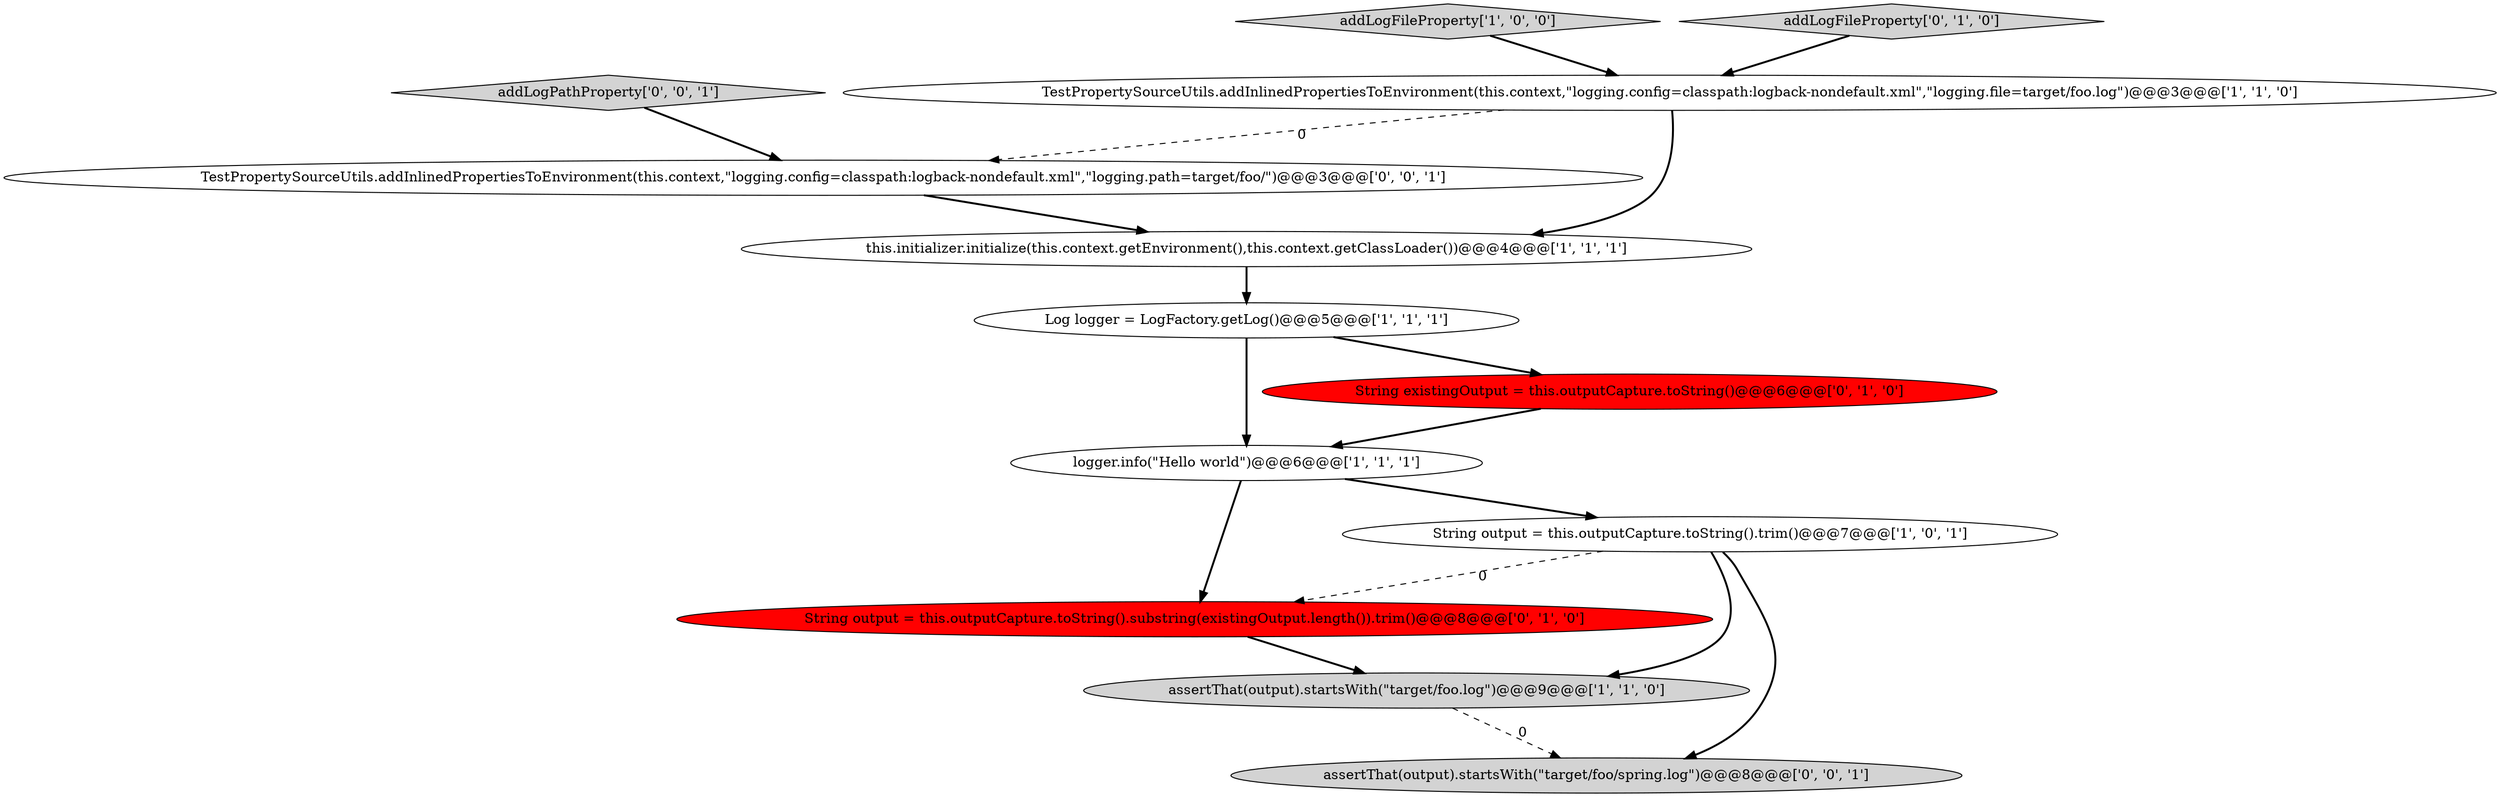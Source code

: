 digraph {
6 [style = filled, label = "TestPropertySourceUtils.addInlinedPropertiesToEnvironment(this.context,\"logging.config=classpath:logback-nondefault.xml\",\"logging.file=target/foo.log\")@@@3@@@['1', '1', '0']", fillcolor = white, shape = ellipse image = "AAA0AAABBB1BBB"];
3 [style = filled, label = "Log logger = LogFactory.getLog()@@@5@@@['1', '1', '1']", fillcolor = white, shape = ellipse image = "AAA0AAABBB1BBB"];
2 [style = filled, label = "addLogFileProperty['1', '0', '0']", fillcolor = lightgray, shape = diamond image = "AAA0AAABBB1BBB"];
0 [style = filled, label = "this.initializer.initialize(this.context.getEnvironment(),this.context.getClassLoader())@@@4@@@['1', '1', '1']", fillcolor = white, shape = ellipse image = "AAA0AAABBB1BBB"];
1 [style = filled, label = "String output = this.outputCapture.toString().trim()@@@7@@@['1', '0', '1']", fillcolor = white, shape = ellipse image = "AAA0AAABBB1BBB"];
7 [style = filled, label = "addLogFileProperty['0', '1', '0']", fillcolor = lightgray, shape = diamond image = "AAA0AAABBB2BBB"];
4 [style = filled, label = "logger.info(\"Hello world\")@@@6@@@['1', '1', '1']", fillcolor = white, shape = ellipse image = "AAA0AAABBB1BBB"];
12 [style = filled, label = "assertThat(output).startsWith(\"target/foo/spring.log\")@@@8@@@['0', '0', '1']", fillcolor = lightgray, shape = ellipse image = "AAA0AAABBB3BBB"];
11 [style = filled, label = "TestPropertySourceUtils.addInlinedPropertiesToEnvironment(this.context,\"logging.config=classpath:logback-nondefault.xml\",\"logging.path=target/foo/\")@@@3@@@['0', '0', '1']", fillcolor = white, shape = ellipse image = "AAA0AAABBB3BBB"];
10 [style = filled, label = "addLogPathProperty['0', '0', '1']", fillcolor = lightgray, shape = diamond image = "AAA0AAABBB3BBB"];
8 [style = filled, label = "String output = this.outputCapture.toString().substring(existingOutput.length()).trim()@@@8@@@['0', '1', '0']", fillcolor = red, shape = ellipse image = "AAA1AAABBB2BBB"];
9 [style = filled, label = "String existingOutput = this.outputCapture.toString()@@@6@@@['0', '1', '0']", fillcolor = red, shape = ellipse image = "AAA1AAABBB2BBB"];
5 [style = filled, label = "assertThat(output).startsWith(\"target/foo.log\")@@@9@@@['1', '1', '0']", fillcolor = lightgray, shape = ellipse image = "AAA0AAABBB1BBB"];
1->5 [style = bold, label=""];
0->3 [style = bold, label=""];
3->9 [style = bold, label=""];
4->8 [style = bold, label=""];
1->8 [style = dashed, label="0"];
4->1 [style = bold, label=""];
11->0 [style = bold, label=""];
6->0 [style = bold, label=""];
7->6 [style = bold, label=""];
10->11 [style = bold, label=""];
5->12 [style = dashed, label="0"];
8->5 [style = bold, label=""];
3->4 [style = bold, label=""];
2->6 [style = bold, label=""];
9->4 [style = bold, label=""];
6->11 [style = dashed, label="0"];
1->12 [style = bold, label=""];
}
